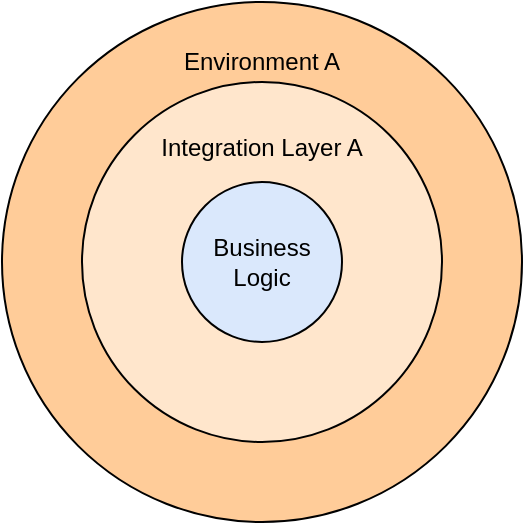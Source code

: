 <mxfile version="17.4.1" type="github">
  <diagram id="O2PlDPVQ_yYuAJ14_lku" name="Page-1">
    <mxGraphModel dx="640" dy="403" grid="1" gridSize="10" guides="1" tooltips="1" connect="1" arrows="1" fold="1" page="1" pageScale="1" pageWidth="827" pageHeight="1169" math="0" shadow="0">
      <root>
        <mxCell id="0" />
        <mxCell id="1" parent="0" />
        <mxCell id="Kq8sPYh8Am4Pb1MEhLlP-5" value="Environment A&lt;br&gt;&lt;br&gt;&lt;br&gt;&lt;br&gt;&lt;br&gt;&lt;br&gt;&lt;br&gt;&lt;br&gt;&lt;br&gt;&lt;br&gt;&lt;br&gt;&lt;br&gt;&lt;br&gt;&lt;br&gt;&lt;br&gt;" style="ellipse;whiteSpace=wrap;html=1;aspect=fixed;shadow=0;fillColor=#FFCC99;strokeColor=default;gradientColor=none;" vertex="1" parent="1">
          <mxGeometry x="200" y="80" width="260" height="260" as="geometry" />
        </mxCell>
        <mxCell id="Kq8sPYh8Am4Pb1MEhLlP-4" value="Integration Layer A&lt;br&gt;&lt;br&gt;&lt;br&gt;&lt;br&gt;&lt;br&gt;&lt;br&gt;&lt;br&gt;&lt;div&gt;&lt;br&gt;&lt;/div&gt;&lt;div&gt;&lt;br&gt;&lt;/div&gt;" style="ellipse;whiteSpace=wrap;html=1;aspect=fixed;shadow=0;fillColor=#FFE6CC;strokeColor=default;align=center;" vertex="1" parent="1">
          <mxGeometry x="240" y="120" width="180" height="180" as="geometry" />
        </mxCell>
        <mxCell id="Kq8sPYh8Am4Pb1MEhLlP-1" value="Business&lt;br&gt;Logic" style="ellipse;whiteSpace=wrap;html=1;aspect=fixed;fillColor=#dae8fc;strokeColor=default;" vertex="1" parent="1">
          <mxGeometry x="290" y="170" width="80" height="80" as="geometry" />
        </mxCell>
      </root>
    </mxGraphModel>
  </diagram>
</mxfile>
